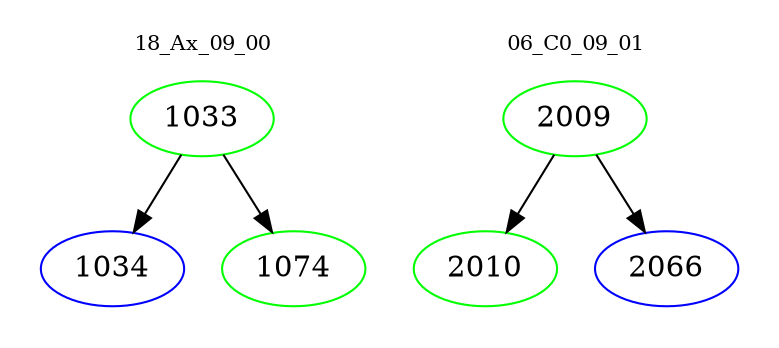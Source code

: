 digraph{
subgraph cluster_0 {
color = white
label = "18_Ax_09_00";
fontsize=10;
T0_1033 [label="1033", color="green"]
T0_1033 -> T0_1034 [color="black"]
T0_1034 [label="1034", color="blue"]
T0_1033 -> T0_1074 [color="black"]
T0_1074 [label="1074", color="green"]
}
subgraph cluster_1 {
color = white
label = "06_C0_09_01";
fontsize=10;
T1_2009 [label="2009", color="green"]
T1_2009 -> T1_2010 [color="black"]
T1_2010 [label="2010", color="green"]
T1_2009 -> T1_2066 [color="black"]
T1_2066 [label="2066", color="blue"]
}
}
